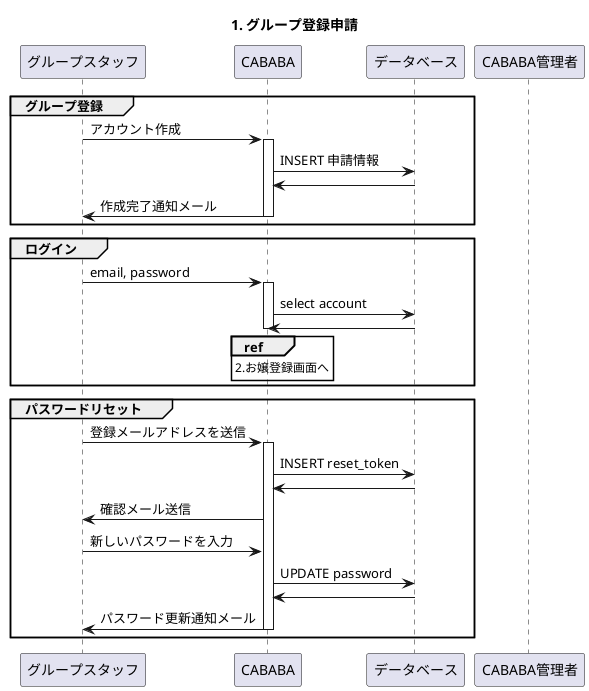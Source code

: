 @startuml
title: 1. グループ登録申請

participant グループスタッフ as staff
participant CABABA as app
participant データベース as db
participant CABABA管理者 as admin

group グループ登録
staff -> app : アカウント作成
activate app
app -> db : INSERT 申請情報
db -> app
app -> staff : 作成完了通知メール
deactivate app
end

group ログイン
staff -> app : email, password
activate app
app -> db : select account
db -> app
ref over app
2.お嬢登録画面へ
end ref
deactivate app
end

group パスワードリセット
staff -> app : 登録メールアドレスを送信
activate app
app -> db : INSERT reset_token
db -> app
app -> staff : 確認メール送信
staff -> app : 新しいパスワードを入力
app -> db : UPDATE password
db -> app
app -> staff : パスワード更新通知メール
deactivate app

end
@enduml